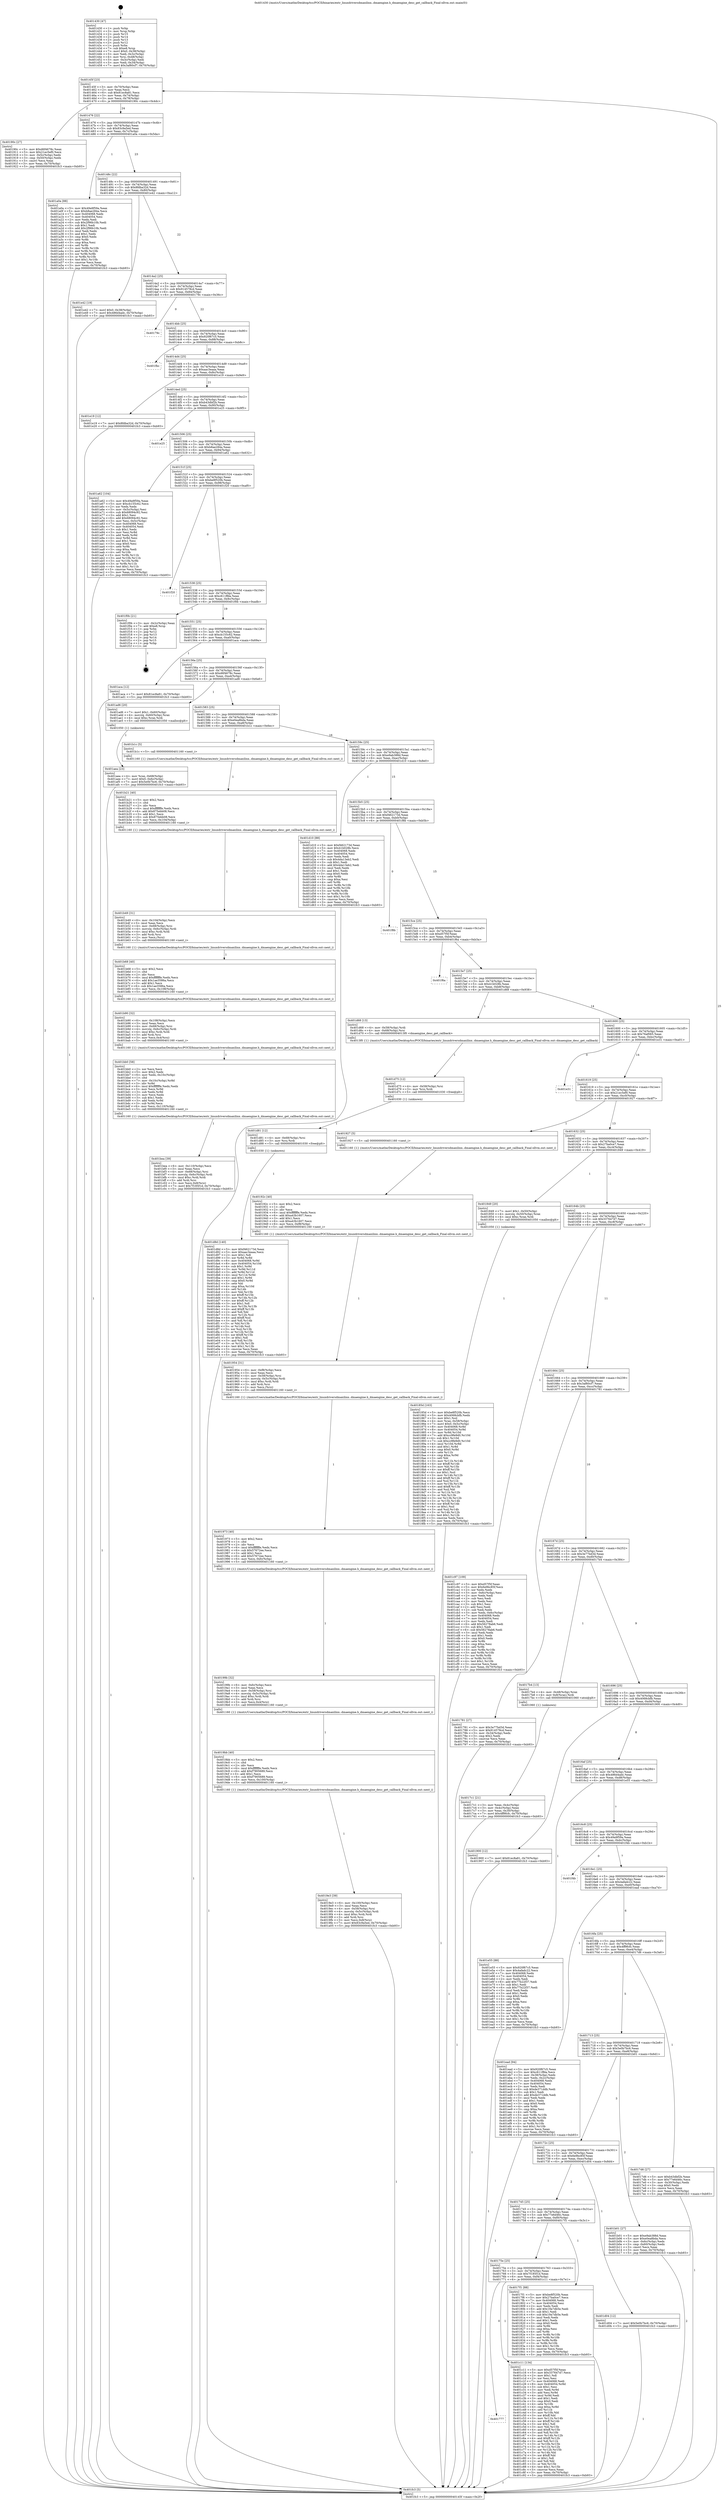 digraph "0x401430" {
  label = "0x401430 (/mnt/c/Users/mathe/Desktop/tcc/POCII/binaries/extr_linuxdriversdmaxilinx..dmaengine.h_dmaengine_desc_get_callback_Final-ollvm.out::main(0))"
  labelloc = "t"
  node[shape=record]

  Entry [label="",width=0.3,height=0.3,shape=circle,fillcolor=black,style=filled]
  "0x40145f" [label="{
     0x40145f [23]\l
     | [instrs]\l
     &nbsp;&nbsp;0x40145f \<+3\>: mov -0x70(%rbp),%eax\l
     &nbsp;&nbsp;0x401462 \<+2\>: mov %eax,%ecx\l
     &nbsp;&nbsp;0x401464 \<+6\>: sub $0x81ec8a81,%ecx\l
     &nbsp;&nbsp;0x40146a \<+3\>: mov %eax,-0x74(%rbp)\l
     &nbsp;&nbsp;0x40146d \<+3\>: mov %ecx,-0x78(%rbp)\l
     &nbsp;&nbsp;0x401470 \<+6\>: je 000000000040190c \<main+0x4dc\>\l
  }"]
  "0x40190c" [label="{
     0x40190c [27]\l
     | [instrs]\l
     &nbsp;&nbsp;0x40190c \<+5\>: mov $0xd6f4678c,%eax\l
     &nbsp;&nbsp;0x401911 \<+5\>: mov $0x21ec5ef0,%ecx\l
     &nbsp;&nbsp;0x401916 \<+3\>: mov -0x5c(%rbp),%edx\l
     &nbsp;&nbsp;0x401919 \<+3\>: cmp -0x50(%rbp),%edx\l
     &nbsp;&nbsp;0x40191c \<+3\>: cmovl %ecx,%eax\l
     &nbsp;&nbsp;0x40191f \<+3\>: mov %eax,-0x70(%rbp)\l
     &nbsp;&nbsp;0x401922 \<+5\>: jmp 0000000000401fc3 \<main+0xb93\>\l
  }"]
  "0x401476" [label="{
     0x401476 [22]\l
     | [instrs]\l
     &nbsp;&nbsp;0x401476 \<+5\>: jmp 000000000040147b \<main+0x4b\>\l
     &nbsp;&nbsp;0x40147b \<+3\>: mov -0x74(%rbp),%eax\l
     &nbsp;&nbsp;0x40147e \<+5\>: sub $0x83c9a5ed,%eax\l
     &nbsp;&nbsp;0x401483 \<+3\>: mov %eax,-0x7c(%rbp)\l
     &nbsp;&nbsp;0x401486 \<+6\>: je 0000000000401a0a \<main+0x5da\>\l
  }"]
  Exit [label="",width=0.3,height=0.3,shape=circle,fillcolor=black,style=filled,peripheries=2]
  "0x401a0a" [label="{
     0x401a0a [88]\l
     | [instrs]\l
     &nbsp;&nbsp;0x401a0a \<+5\>: mov $0x49a9f59a,%eax\l
     &nbsp;&nbsp;0x401a0f \<+5\>: mov $0xb8ae284a,%ecx\l
     &nbsp;&nbsp;0x401a14 \<+7\>: mov 0x404068,%edx\l
     &nbsp;&nbsp;0x401a1b \<+7\>: mov 0x404054,%esi\l
     &nbsp;&nbsp;0x401a22 \<+2\>: mov %edx,%edi\l
     &nbsp;&nbsp;0x401a24 \<+6\>: sub $0x2f96b10b,%edi\l
     &nbsp;&nbsp;0x401a2a \<+3\>: sub $0x1,%edi\l
     &nbsp;&nbsp;0x401a2d \<+6\>: add $0x2f96b10b,%edi\l
     &nbsp;&nbsp;0x401a33 \<+3\>: imul %edi,%edx\l
     &nbsp;&nbsp;0x401a36 \<+3\>: and $0x1,%edx\l
     &nbsp;&nbsp;0x401a39 \<+3\>: cmp $0x0,%edx\l
     &nbsp;&nbsp;0x401a3c \<+4\>: sete %r8b\l
     &nbsp;&nbsp;0x401a40 \<+3\>: cmp $0xa,%esi\l
     &nbsp;&nbsp;0x401a43 \<+4\>: setl %r9b\l
     &nbsp;&nbsp;0x401a47 \<+3\>: mov %r8b,%r10b\l
     &nbsp;&nbsp;0x401a4a \<+3\>: and %r9b,%r10b\l
     &nbsp;&nbsp;0x401a4d \<+3\>: xor %r9b,%r8b\l
     &nbsp;&nbsp;0x401a50 \<+3\>: or %r8b,%r10b\l
     &nbsp;&nbsp;0x401a53 \<+4\>: test $0x1,%r10b\l
     &nbsp;&nbsp;0x401a57 \<+3\>: cmovne %ecx,%eax\l
     &nbsp;&nbsp;0x401a5a \<+3\>: mov %eax,-0x70(%rbp)\l
     &nbsp;&nbsp;0x401a5d \<+5\>: jmp 0000000000401fc3 \<main+0xb93\>\l
  }"]
  "0x40148c" [label="{
     0x40148c [22]\l
     | [instrs]\l
     &nbsp;&nbsp;0x40148c \<+5\>: jmp 0000000000401491 \<main+0x61\>\l
     &nbsp;&nbsp;0x401491 \<+3\>: mov -0x74(%rbp),%eax\l
     &nbsp;&nbsp;0x401494 \<+5\>: sub $0x8fdba32d,%eax\l
     &nbsp;&nbsp;0x401499 \<+3\>: mov %eax,-0x80(%rbp)\l
     &nbsp;&nbsp;0x40149c \<+6\>: je 0000000000401e42 \<main+0xa12\>\l
  }"]
  "0x401d8d" [label="{
     0x401d8d [140]\l
     | [instrs]\l
     &nbsp;&nbsp;0x401d8d \<+5\>: mov $0xf462173d,%eax\l
     &nbsp;&nbsp;0x401d92 \<+5\>: mov $0xaac3eaaa,%ecx\l
     &nbsp;&nbsp;0x401d97 \<+2\>: mov $0x1,%dl\l
     &nbsp;&nbsp;0x401d99 \<+3\>: xor %r8d,%r8d\l
     &nbsp;&nbsp;0x401d9c \<+8\>: mov 0x404068,%r9d\l
     &nbsp;&nbsp;0x401da4 \<+8\>: mov 0x404054,%r10d\l
     &nbsp;&nbsp;0x401dac \<+4\>: sub $0x1,%r8d\l
     &nbsp;&nbsp;0x401db0 \<+3\>: mov %r9d,%r11d\l
     &nbsp;&nbsp;0x401db3 \<+3\>: add %r8d,%r11d\l
     &nbsp;&nbsp;0x401db6 \<+4\>: imul %r11d,%r9d\l
     &nbsp;&nbsp;0x401dba \<+4\>: and $0x1,%r9d\l
     &nbsp;&nbsp;0x401dbe \<+4\>: cmp $0x0,%r9d\l
     &nbsp;&nbsp;0x401dc2 \<+3\>: sete %bl\l
     &nbsp;&nbsp;0x401dc5 \<+4\>: cmp $0xa,%r10d\l
     &nbsp;&nbsp;0x401dc9 \<+4\>: setl %r14b\l
     &nbsp;&nbsp;0x401dcd \<+3\>: mov %bl,%r15b\l
     &nbsp;&nbsp;0x401dd0 \<+4\>: xor $0xff,%r15b\l
     &nbsp;&nbsp;0x401dd4 \<+3\>: mov %r14b,%r12b\l
     &nbsp;&nbsp;0x401dd7 \<+4\>: xor $0xff,%r12b\l
     &nbsp;&nbsp;0x401ddb \<+3\>: xor $0x1,%dl\l
     &nbsp;&nbsp;0x401dde \<+3\>: mov %r15b,%r13b\l
     &nbsp;&nbsp;0x401de1 \<+4\>: and $0xff,%r13b\l
     &nbsp;&nbsp;0x401de5 \<+2\>: and %dl,%bl\l
     &nbsp;&nbsp;0x401de7 \<+3\>: mov %r12b,%sil\l
     &nbsp;&nbsp;0x401dea \<+4\>: and $0xff,%sil\l
     &nbsp;&nbsp;0x401dee \<+3\>: and %dl,%r14b\l
     &nbsp;&nbsp;0x401df1 \<+3\>: or %bl,%r13b\l
     &nbsp;&nbsp;0x401df4 \<+3\>: or %r14b,%sil\l
     &nbsp;&nbsp;0x401df7 \<+3\>: xor %sil,%r13b\l
     &nbsp;&nbsp;0x401dfa \<+3\>: or %r12b,%r15b\l
     &nbsp;&nbsp;0x401dfd \<+4\>: xor $0xff,%r15b\l
     &nbsp;&nbsp;0x401e01 \<+3\>: or $0x1,%dl\l
     &nbsp;&nbsp;0x401e04 \<+3\>: and %dl,%r15b\l
     &nbsp;&nbsp;0x401e07 \<+3\>: or %r15b,%r13b\l
     &nbsp;&nbsp;0x401e0a \<+4\>: test $0x1,%r13b\l
     &nbsp;&nbsp;0x401e0e \<+3\>: cmovne %ecx,%eax\l
     &nbsp;&nbsp;0x401e11 \<+3\>: mov %eax,-0x70(%rbp)\l
     &nbsp;&nbsp;0x401e14 \<+5\>: jmp 0000000000401fc3 \<main+0xb93\>\l
  }"]
  "0x401e42" [label="{
     0x401e42 [19]\l
     | [instrs]\l
     &nbsp;&nbsp;0x401e42 \<+7\>: movl $0x0,-0x38(%rbp)\l
     &nbsp;&nbsp;0x401e49 \<+7\>: movl $0x486d4adc,-0x70(%rbp)\l
     &nbsp;&nbsp;0x401e50 \<+5\>: jmp 0000000000401fc3 \<main+0xb93\>\l
  }"]
  "0x4014a2" [label="{
     0x4014a2 [25]\l
     | [instrs]\l
     &nbsp;&nbsp;0x4014a2 \<+5\>: jmp 00000000004014a7 \<main+0x77\>\l
     &nbsp;&nbsp;0x4014a7 \<+3\>: mov -0x74(%rbp),%eax\l
     &nbsp;&nbsp;0x4014aa \<+5\>: sub $0x914578cd,%eax\l
     &nbsp;&nbsp;0x4014af \<+6\>: mov %eax,-0x84(%rbp)\l
     &nbsp;&nbsp;0x4014b5 \<+6\>: je 000000000040179c \<main+0x36c\>\l
  }"]
  "0x401d81" [label="{
     0x401d81 [12]\l
     | [instrs]\l
     &nbsp;&nbsp;0x401d81 \<+4\>: mov -0x68(%rbp),%rsi\l
     &nbsp;&nbsp;0x401d85 \<+3\>: mov %rsi,%rdi\l
     &nbsp;&nbsp;0x401d88 \<+5\>: call 0000000000401030 \<free@plt\>\l
     | [calls]\l
     &nbsp;&nbsp;0x401030 \{1\} (unknown)\l
  }"]
  "0x40179c" [label="{
     0x40179c\l
  }", style=dashed]
  "0x4014bb" [label="{
     0x4014bb [25]\l
     | [instrs]\l
     &nbsp;&nbsp;0x4014bb \<+5\>: jmp 00000000004014c0 \<main+0x90\>\l
     &nbsp;&nbsp;0x4014c0 \<+3\>: mov -0x74(%rbp),%eax\l
     &nbsp;&nbsp;0x4014c3 \<+5\>: sub $0x920f67c5,%eax\l
     &nbsp;&nbsp;0x4014c8 \<+6\>: mov %eax,-0x88(%rbp)\l
     &nbsp;&nbsp;0x4014ce \<+6\>: je 0000000000401fbc \<main+0xb8c\>\l
  }"]
  "0x401d75" [label="{
     0x401d75 [12]\l
     | [instrs]\l
     &nbsp;&nbsp;0x401d75 \<+4\>: mov -0x58(%rbp),%rsi\l
     &nbsp;&nbsp;0x401d79 \<+3\>: mov %rsi,%rdi\l
     &nbsp;&nbsp;0x401d7c \<+5\>: call 0000000000401030 \<free@plt\>\l
     | [calls]\l
     &nbsp;&nbsp;0x401030 \{1\} (unknown)\l
  }"]
  "0x401fbc" [label="{
     0x401fbc\l
  }", style=dashed]
  "0x4014d4" [label="{
     0x4014d4 [25]\l
     | [instrs]\l
     &nbsp;&nbsp;0x4014d4 \<+5\>: jmp 00000000004014d9 \<main+0xa9\>\l
     &nbsp;&nbsp;0x4014d9 \<+3\>: mov -0x74(%rbp),%eax\l
     &nbsp;&nbsp;0x4014dc \<+5\>: sub $0xaac3eaaa,%eax\l
     &nbsp;&nbsp;0x4014e1 \<+6\>: mov %eax,-0x8c(%rbp)\l
     &nbsp;&nbsp;0x4014e7 \<+6\>: je 0000000000401e19 \<main+0x9e9\>\l
  }"]
  "0x401777" [label="{
     0x401777\l
  }", style=dashed]
  "0x401e19" [label="{
     0x401e19 [12]\l
     | [instrs]\l
     &nbsp;&nbsp;0x401e19 \<+7\>: movl $0x8fdba32d,-0x70(%rbp)\l
     &nbsp;&nbsp;0x401e20 \<+5\>: jmp 0000000000401fc3 \<main+0xb93\>\l
  }"]
  "0x4014ed" [label="{
     0x4014ed [25]\l
     | [instrs]\l
     &nbsp;&nbsp;0x4014ed \<+5\>: jmp 00000000004014f2 \<main+0xc2\>\l
     &nbsp;&nbsp;0x4014f2 \<+3\>: mov -0x74(%rbp),%eax\l
     &nbsp;&nbsp;0x4014f5 \<+5\>: sub $0xb43dbf2b,%eax\l
     &nbsp;&nbsp;0x4014fa \<+6\>: mov %eax,-0x90(%rbp)\l
     &nbsp;&nbsp;0x401500 \<+6\>: je 0000000000401e25 \<main+0x9f5\>\l
  }"]
  "0x401c11" [label="{
     0x401c11 [134]\l
     | [instrs]\l
     &nbsp;&nbsp;0x401c11 \<+5\>: mov $0xd57f5f,%eax\l
     &nbsp;&nbsp;0x401c16 \<+5\>: mov $0x337647d7,%ecx\l
     &nbsp;&nbsp;0x401c1b \<+2\>: mov $0x1,%dl\l
     &nbsp;&nbsp;0x401c1d \<+2\>: xor %esi,%esi\l
     &nbsp;&nbsp;0x401c1f \<+7\>: mov 0x404068,%edi\l
     &nbsp;&nbsp;0x401c26 \<+8\>: mov 0x404054,%r8d\l
     &nbsp;&nbsp;0x401c2e \<+3\>: sub $0x1,%esi\l
     &nbsp;&nbsp;0x401c31 \<+3\>: mov %edi,%r9d\l
     &nbsp;&nbsp;0x401c34 \<+3\>: add %esi,%r9d\l
     &nbsp;&nbsp;0x401c37 \<+4\>: imul %r9d,%edi\l
     &nbsp;&nbsp;0x401c3b \<+3\>: and $0x1,%edi\l
     &nbsp;&nbsp;0x401c3e \<+3\>: cmp $0x0,%edi\l
     &nbsp;&nbsp;0x401c41 \<+4\>: sete %r10b\l
     &nbsp;&nbsp;0x401c45 \<+4\>: cmp $0xa,%r8d\l
     &nbsp;&nbsp;0x401c49 \<+4\>: setl %r11b\l
     &nbsp;&nbsp;0x401c4d \<+3\>: mov %r10b,%bl\l
     &nbsp;&nbsp;0x401c50 \<+3\>: xor $0xff,%bl\l
     &nbsp;&nbsp;0x401c53 \<+3\>: mov %r11b,%r14b\l
     &nbsp;&nbsp;0x401c56 \<+4\>: xor $0xff,%r14b\l
     &nbsp;&nbsp;0x401c5a \<+3\>: xor $0x1,%dl\l
     &nbsp;&nbsp;0x401c5d \<+3\>: mov %bl,%r15b\l
     &nbsp;&nbsp;0x401c60 \<+4\>: and $0xff,%r15b\l
     &nbsp;&nbsp;0x401c64 \<+3\>: and %dl,%r10b\l
     &nbsp;&nbsp;0x401c67 \<+3\>: mov %r14b,%r12b\l
     &nbsp;&nbsp;0x401c6a \<+4\>: and $0xff,%r12b\l
     &nbsp;&nbsp;0x401c6e \<+3\>: and %dl,%r11b\l
     &nbsp;&nbsp;0x401c71 \<+3\>: or %r10b,%r15b\l
     &nbsp;&nbsp;0x401c74 \<+3\>: or %r11b,%r12b\l
     &nbsp;&nbsp;0x401c77 \<+3\>: xor %r12b,%r15b\l
     &nbsp;&nbsp;0x401c7a \<+3\>: or %r14b,%bl\l
     &nbsp;&nbsp;0x401c7d \<+3\>: xor $0xff,%bl\l
     &nbsp;&nbsp;0x401c80 \<+3\>: or $0x1,%dl\l
     &nbsp;&nbsp;0x401c83 \<+2\>: and %dl,%bl\l
     &nbsp;&nbsp;0x401c85 \<+3\>: or %bl,%r15b\l
     &nbsp;&nbsp;0x401c88 \<+4\>: test $0x1,%r15b\l
     &nbsp;&nbsp;0x401c8c \<+3\>: cmovne %ecx,%eax\l
     &nbsp;&nbsp;0x401c8f \<+3\>: mov %eax,-0x70(%rbp)\l
     &nbsp;&nbsp;0x401c92 \<+5\>: jmp 0000000000401fc3 \<main+0xb93\>\l
  }"]
  "0x401e25" [label="{
     0x401e25\l
  }", style=dashed]
  "0x401506" [label="{
     0x401506 [25]\l
     | [instrs]\l
     &nbsp;&nbsp;0x401506 \<+5\>: jmp 000000000040150b \<main+0xdb\>\l
     &nbsp;&nbsp;0x40150b \<+3\>: mov -0x74(%rbp),%eax\l
     &nbsp;&nbsp;0x40150e \<+5\>: sub $0xb8ae284a,%eax\l
     &nbsp;&nbsp;0x401513 \<+6\>: mov %eax,-0x94(%rbp)\l
     &nbsp;&nbsp;0x401519 \<+6\>: je 0000000000401a62 \<main+0x632\>\l
  }"]
  "0x401bea" [label="{
     0x401bea [39]\l
     | [instrs]\l
     &nbsp;&nbsp;0x401bea \<+6\>: mov -0x110(%rbp),%ecx\l
     &nbsp;&nbsp;0x401bf0 \<+3\>: imul %eax,%ecx\l
     &nbsp;&nbsp;0x401bf3 \<+4\>: mov -0x68(%rbp),%rsi\l
     &nbsp;&nbsp;0x401bf7 \<+4\>: movslq -0x6c(%rbp),%rdi\l
     &nbsp;&nbsp;0x401bfb \<+4\>: imul $0xc,%rdi,%rdi\l
     &nbsp;&nbsp;0x401bff \<+3\>: add %rdi,%rsi\l
     &nbsp;&nbsp;0x401c02 \<+3\>: mov %ecx,0x8(%rsi)\l
     &nbsp;&nbsp;0x401c05 \<+7\>: movl $0x7f185f1d,-0x70(%rbp)\l
     &nbsp;&nbsp;0x401c0c \<+5\>: jmp 0000000000401fc3 \<main+0xb93\>\l
  }"]
  "0x401a62" [label="{
     0x401a62 [104]\l
     | [instrs]\l
     &nbsp;&nbsp;0x401a62 \<+5\>: mov $0x49a9f59a,%eax\l
     &nbsp;&nbsp;0x401a67 \<+5\>: mov $0xcb155c62,%ecx\l
     &nbsp;&nbsp;0x401a6c \<+2\>: xor %edx,%edx\l
     &nbsp;&nbsp;0x401a6e \<+3\>: mov -0x5c(%rbp),%esi\l
     &nbsp;&nbsp;0x401a71 \<+6\>: sub $0x68094c92,%esi\l
     &nbsp;&nbsp;0x401a77 \<+3\>: add $0x1,%esi\l
     &nbsp;&nbsp;0x401a7a \<+6\>: add $0x68094c92,%esi\l
     &nbsp;&nbsp;0x401a80 \<+3\>: mov %esi,-0x5c(%rbp)\l
     &nbsp;&nbsp;0x401a83 \<+7\>: mov 0x404068,%esi\l
     &nbsp;&nbsp;0x401a8a \<+7\>: mov 0x404054,%edi\l
     &nbsp;&nbsp;0x401a91 \<+3\>: sub $0x1,%edx\l
     &nbsp;&nbsp;0x401a94 \<+3\>: mov %esi,%r8d\l
     &nbsp;&nbsp;0x401a97 \<+3\>: add %edx,%r8d\l
     &nbsp;&nbsp;0x401a9a \<+4\>: imul %r8d,%esi\l
     &nbsp;&nbsp;0x401a9e \<+3\>: and $0x1,%esi\l
     &nbsp;&nbsp;0x401aa1 \<+3\>: cmp $0x0,%esi\l
     &nbsp;&nbsp;0x401aa4 \<+4\>: sete %r9b\l
     &nbsp;&nbsp;0x401aa8 \<+3\>: cmp $0xa,%edi\l
     &nbsp;&nbsp;0x401aab \<+4\>: setl %r10b\l
     &nbsp;&nbsp;0x401aaf \<+3\>: mov %r9b,%r11b\l
     &nbsp;&nbsp;0x401ab2 \<+3\>: and %r10b,%r11b\l
     &nbsp;&nbsp;0x401ab5 \<+3\>: xor %r10b,%r9b\l
     &nbsp;&nbsp;0x401ab8 \<+3\>: or %r9b,%r11b\l
     &nbsp;&nbsp;0x401abb \<+4\>: test $0x1,%r11b\l
     &nbsp;&nbsp;0x401abf \<+3\>: cmovne %ecx,%eax\l
     &nbsp;&nbsp;0x401ac2 \<+3\>: mov %eax,-0x70(%rbp)\l
     &nbsp;&nbsp;0x401ac5 \<+5\>: jmp 0000000000401fc3 \<main+0xb93\>\l
  }"]
  "0x40151f" [label="{
     0x40151f [25]\l
     | [instrs]\l
     &nbsp;&nbsp;0x40151f \<+5\>: jmp 0000000000401524 \<main+0xf4\>\l
     &nbsp;&nbsp;0x401524 \<+3\>: mov -0x74(%rbp),%eax\l
     &nbsp;&nbsp;0x401527 \<+5\>: sub $0xbe8f520b,%eax\l
     &nbsp;&nbsp;0x40152c \<+6\>: mov %eax,-0x98(%rbp)\l
     &nbsp;&nbsp;0x401532 \<+6\>: je 0000000000401f20 \<main+0xaf0\>\l
  }"]
  "0x401bb0" [label="{
     0x401bb0 [58]\l
     | [instrs]\l
     &nbsp;&nbsp;0x401bb0 \<+2\>: xor %ecx,%ecx\l
     &nbsp;&nbsp;0x401bb2 \<+5\>: mov $0x2,%edx\l
     &nbsp;&nbsp;0x401bb7 \<+6\>: mov %edx,-0x10c(%rbp)\l
     &nbsp;&nbsp;0x401bbd \<+1\>: cltd\l
     &nbsp;&nbsp;0x401bbe \<+7\>: mov -0x10c(%rbp),%r8d\l
     &nbsp;&nbsp;0x401bc5 \<+3\>: idiv %r8d\l
     &nbsp;&nbsp;0x401bc8 \<+6\>: imul $0xfffffffe,%edx,%edx\l
     &nbsp;&nbsp;0x401bce \<+3\>: mov %ecx,%r9d\l
     &nbsp;&nbsp;0x401bd1 \<+3\>: sub %edx,%r9d\l
     &nbsp;&nbsp;0x401bd4 \<+2\>: mov %ecx,%edx\l
     &nbsp;&nbsp;0x401bd6 \<+3\>: sub $0x1,%edx\l
     &nbsp;&nbsp;0x401bd9 \<+3\>: add %edx,%r9d\l
     &nbsp;&nbsp;0x401bdc \<+3\>: sub %r9d,%ecx\l
     &nbsp;&nbsp;0x401bdf \<+6\>: mov %ecx,-0x110(%rbp)\l
     &nbsp;&nbsp;0x401be5 \<+5\>: call 0000000000401160 \<next_i\>\l
     | [calls]\l
     &nbsp;&nbsp;0x401160 \{1\} (/mnt/c/Users/mathe/Desktop/tcc/POCII/binaries/extr_linuxdriversdmaxilinx..dmaengine.h_dmaengine_desc_get_callback_Final-ollvm.out::next_i)\l
  }"]
  "0x401f20" [label="{
     0x401f20\l
  }", style=dashed]
  "0x401538" [label="{
     0x401538 [25]\l
     | [instrs]\l
     &nbsp;&nbsp;0x401538 \<+5\>: jmp 000000000040153d \<main+0x10d\>\l
     &nbsp;&nbsp;0x40153d \<+3\>: mov -0x74(%rbp),%eax\l
     &nbsp;&nbsp;0x401540 \<+5\>: sub $0xc611ffda,%eax\l
     &nbsp;&nbsp;0x401545 \<+6\>: mov %eax,-0x9c(%rbp)\l
     &nbsp;&nbsp;0x40154b \<+6\>: je 0000000000401f0b \<main+0xadb\>\l
  }"]
  "0x401b90" [label="{
     0x401b90 [32]\l
     | [instrs]\l
     &nbsp;&nbsp;0x401b90 \<+6\>: mov -0x108(%rbp),%ecx\l
     &nbsp;&nbsp;0x401b96 \<+3\>: imul %eax,%ecx\l
     &nbsp;&nbsp;0x401b99 \<+4\>: mov -0x68(%rbp),%rsi\l
     &nbsp;&nbsp;0x401b9d \<+4\>: movslq -0x6c(%rbp),%rdi\l
     &nbsp;&nbsp;0x401ba1 \<+4\>: imul $0xc,%rdi,%rdi\l
     &nbsp;&nbsp;0x401ba5 \<+3\>: add %rdi,%rsi\l
     &nbsp;&nbsp;0x401ba8 \<+3\>: mov %ecx,0x4(%rsi)\l
     &nbsp;&nbsp;0x401bab \<+5\>: call 0000000000401160 \<next_i\>\l
     | [calls]\l
     &nbsp;&nbsp;0x401160 \{1\} (/mnt/c/Users/mathe/Desktop/tcc/POCII/binaries/extr_linuxdriversdmaxilinx..dmaengine.h_dmaengine_desc_get_callback_Final-ollvm.out::next_i)\l
  }"]
  "0x401f0b" [label="{
     0x401f0b [21]\l
     | [instrs]\l
     &nbsp;&nbsp;0x401f0b \<+3\>: mov -0x2c(%rbp),%eax\l
     &nbsp;&nbsp;0x401f0e \<+7\>: add $0xe8,%rsp\l
     &nbsp;&nbsp;0x401f15 \<+1\>: pop %rbx\l
     &nbsp;&nbsp;0x401f16 \<+2\>: pop %r12\l
     &nbsp;&nbsp;0x401f18 \<+2\>: pop %r13\l
     &nbsp;&nbsp;0x401f1a \<+2\>: pop %r14\l
     &nbsp;&nbsp;0x401f1c \<+2\>: pop %r15\l
     &nbsp;&nbsp;0x401f1e \<+1\>: pop %rbp\l
     &nbsp;&nbsp;0x401f1f \<+1\>: ret\l
  }"]
  "0x401551" [label="{
     0x401551 [25]\l
     | [instrs]\l
     &nbsp;&nbsp;0x401551 \<+5\>: jmp 0000000000401556 \<main+0x126\>\l
     &nbsp;&nbsp;0x401556 \<+3\>: mov -0x74(%rbp),%eax\l
     &nbsp;&nbsp;0x401559 \<+5\>: sub $0xcb155c62,%eax\l
     &nbsp;&nbsp;0x40155e \<+6\>: mov %eax,-0xa0(%rbp)\l
     &nbsp;&nbsp;0x401564 \<+6\>: je 0000000000401aca \<main+0x69a\>\l
  }"]
  "0x401b68" [label="{
     0x401b68 [40]\l
     | [instrs]\l
     &nbsp;&nbsp;0x401b68 \<+5\>: mov $0x2,%ecx\l
     &nbsp;&nbsp;0x401b6d \<+1\>: cltd\l
     &nbsp;&nbsp;0x401b6e \<+2\>: idiv %ecx\l
     &nbsp;&nbsp;0x401b70 \<+6\>: imul $0xfffffffe,%edx,%ecx\l
     &nbsp;&nbsp;0x401b76 \<+6\>: add $0x1ae3586a,%ecx\l
     &nbsp;&nbsp;0x401b7c \<+3\>: add $0x1,%ecx\l
     &nbsp;&nbsp;0x401b7f \<+6\>: sub $0x1ae3586a,%ecx\l
     &nbsp;&nbsp;0x401b85 \<+6\>: mov %ecx,-0x108(%rbp)\l
     &nbsp;&nbsp;0x401b8b \<+5\>: call 0000000000401160 \<next_i\>\l
     | [calls]\l
     &nbsp;&nbsp;0x401160 \{1\} (/mnt/c/Users/mathe/Desktop/tcc/POCII/binaries/extr_linuxdriversdmaxilinx..dmaengine.h_dmaengine_desc_get_callback_Final-ollvm.out::next_i)\l
  }"]
  "0x401aca" [label="{
     0x401aca [12]\l
     | [instrs]\l
     &nbsp;&nbsp;0x401aca \<+7\>: movl $0x81ec8a81,-0x70(%rbp)\l
     &nbsp;&nbsp;0x401ad1 \<+5\>: jmp 0000000000401fc3 \<main+0xb93\>\l
  }"]
  "0x40156a" [label="{
     0x40156a [25]\l
     | [instrs]\l
     &nbsp;&nbsp;0x40156a \<+5\>: jmp 000000000040156f \<main+0x13f\>\l
     &nbsp;&nbsp;0x40156f \<+3\>: mov -0x74(%rbp),%eax\l
     &nbsp;&nbsp;0x401572 \<+5\>: sub $0xd6f4678c,%eax\l
     &nbsp;&nbsp;0x401577 \<+6\>: mov %eax,-0xa4(%rbp)\l
     &nbsp;&nbsp;0x40157d \<+6\>: je 0000000000401ad6 \<main+0x6a6\>\l
  }"]
  "0x401b49" [label="{
     0x401b49 [31]\l
     | [instrs]\l
     &nbsp;&nbsp;0x401b49 \<+6\>: mov -0x104(%rbp),%ecx\l
     &nbsp;&nbsp;0x401b4f \<+3\>: imul %eax,%ecx\l
     &nbsp;&nbsp;0x401b52 \<+4\>: mov -0x68(%rbp),%rsi\l
     &nbsp;&nbsp;0x401b56 \<+4\>: movslq -0x6c(%rbp),%rdi\l
     &nbsp;&nbsp;0x401b5a \<+4\>: imul $0xc,%rdi,%rdi\l
     &nbsp;&nbsp;0x401b5e \<+3\>: add %rdi,%rsi\l
     &nbsp;&nbsp;0x401b61 \<+2\>: mov %ecx,(%rsi)\l
     &nbsp;&nbsp;0x401b63 \<+5\>: call 0000000000401160 \<next_i\>\l
     | [calls]\l
     &nbsp;&nbsp;0x401160 \{1\} (/mnt/c/Users/mathe/Desktop/tcc/POCII/binaries/extr_linuxdriversdmaxilinx..dmaengine.h_dmaengine_desc_get_callback_Final-ollvm.out::next_i)\l
  }"]
  "0x401ad6" [label="{
     0x401ad6 [20]\l
     | [instrs]\l
     &nbsp;&nbsp;0x401ad6 \<+7\>: movl $0x1,-0x60(%rbp)\l
     &nbsp;&nbsp;0x401add \<+4\>: movslq -0x60(%rbp),%rax\l
     &nbsp;&nbsp;0x401ae1 \<+4\>: imul $0xc,%rax,%rdi\l
     &nbsp;&nbsp;0x401ae5 \<+5\>: call 0000000000401050 \<malloc@plt\>\l
     | [calls]\l
     &nbsp;&nbsp;0x401050 \{1\} (unknown)\l
  }"]
  "0x401583" [label="{
     0x401583 [25]\l
     | [instrs]\l
     &nbsp;&nbsp;0x401583 \<+5\>: jmp 0000000000401588 \<main+0x158\>\l
     &nbsp;&nbsp;0x401588 \<+3\>: mov -0x74(%rbp),%eax\l
     &nbsp;&nbsp;0x40158b \<+5\>: sub $0xe0ea8bda,%eax\l
     &nbsp;&nbsp;0x401590 \<+6\>: mov %eax,-0xa8(%rbp)\l
     &nbsp;&nbsp;0x401596 \<+6\>: je 0000000000401b1c \<main+0x6ec\>\l
  }"]
  "0x401b21" [label="{
     0x401b21 [40]\l
     | [instrs]\l
     &nbsp;&nbsp;0x401b21 \<+5\>: mov $0x2,%ecx\l
     &nbsp;&nbsp;0x401b26 \<+1\>: cltd\l
     &nbsp;&nbsp;0x401b27 \<+2\>: idiv %ecx\l
     &nbsp;&nbsp;0x401b29 \<+6\>: imul $0xfffffffe,%edx,%ecx\l
     &nbsp;&nbsp;0x401b2f \<+6\>: add $0x875ebb08,%ecx\l
     &nbsp;&nbsp;0x401b35 \<+3\>: add $0x1,%ecx\l
     &nbsp;&nbsp;0x401b38 \<+6\>: sub $0x875ebb08,%ecx\l
     &nbsp;&nbsp;0x401b3e \<+6\>: mov %ecx,-0x104(%rbp)\l
     &nbsp;&nbsp;0x401b44 \<+5\>: call 0000000000401160 \<next_i\>\l
     | [calls]\l
     &nbsp;&nbsp;0x401160 \{1\} (/mnt/c/Users/mathe/Desktop/tcc/POCII/binaries/extr_linuxdriversdmaxilinx..dmaengine.h_dmaengine_desc_get_callback_Final-ollvm.out::next_i)\l
  }"]
  "0x401b1c" [label="{
     0x401b1c [5]\l
     | [instrs]\l
     &nbsp;&nbsp;0x401b1c \<+5\>: call 0000000000401160 \<next_i\>\l
     | [calls]\l
     &nbsp;&nbsp;0x401160 \{1\} (/mnt/c/Users/mathe/Desktop/tcc/POCII/binaries/extr_linuxdriversdmaxilinx..dmaengine.h_dmaengine_desc_get_callback_Final-ollvm.out::next_i)\l
  }"]
  "0x40159c" [label="{
     0x40159c [25]\l
     | [instrs]\l
     &nbsp;&nbsp;0x40159c \<+5\>: jmp 00000000004015a1 \<main+0x171\>\l
     &nbsp;&nbsp;0x4015a1 \<+3\>: mov -0x74(%rbp),%eax\l
     &nbsp;&nbsp;0x4015a4 \<+5\>: sub $0xe9ab388d,%eax\l
     &nbsp;&nbsp;0x4015a9 \<+6\>: mov %eax,-0xac(%rbp)\l
     &nbsp;&nbsp;0x4015af \<+6\>: je 0000000000401d10 \<main+0x8e0\>\l
  }"]
  "0x401aea" [label="{
     0x401aea [23]\l
     | [instrs]\l
     &nbsp;&nbsp;0x401aea \<+4\>: mov %rax,-0x68(%rbp)\l
     &nbsp;&nbsp;0x401aee \<+7\>: movl $0x0,-0x6c(%rbp)\l
     &nbsp;&nbsp;0x401af5 \<+7\>: movl $0x5e0b7bc6,-0x70(%rbp)\l
     &nbsp;&nbsp;0x401afc \<+5\>: jmp 0000000000401fc3 \<main+0xb93\>\l
  }"]
  "0x401d10" [label="{
     0x401d10 [88]\l
     | [instrs]\l
     &nbsp;&nbsp;0x401d10 \<+5\>: mov $0xf462173d,%eax\l
     &nbsp;&nbsp;0x401d15 \<+5\>: mov $0x41b028b,%ecx\l
     &nbsp;&nbsp;0x401d1a \<+7\>: mov 0x404068,%edx\l
     &nbsp;&nbsp;0x401d21 \<+7\>: mov 0x404054,%esi\l
     &nbsp;&nbsp;0x401d28 \<+2\>: mov %edx,%edi\l
     &nbsp;&nbsp;0x401d2a \<+6\>: sub $0x4da13eb2,%edi\l
     &nbsp;&nbsp;0x401d30 \<+3\>: sub $0x1,%edi\l
     &nbsp;&nbsp;0x401d33 \<+6\>: add $0x4da13eb2,%edi\l
     &nbsp;&nbsp;0x401d39 \<+3\>: imul %edi,%edx\l
     &nbsp;&nbsp;0x401d3c \<+3\>: and $0x1,%edx\l
     &nbsp;&nbsp;0x401d3f \<+3\>: cmp $0x0,%edx\l
     &nbsp;&nbsp;0x401d42 \<+4\>: sete %r8b\l
     &nbsp;&nbsp;0x401d46 \<+3\>: cmp $0xa,%esi\l
     &nbsp;&nbsp;0x401d49 \<+4\>: setl %r9b\l
     &nbsp;&nbsp;0x401d4d \<+3\>: mov %r8b,%r10b\l
     &nbsp;&nbsp;0x401d50 \<+3\>: and %r9b,%r10b\l
     &nbsp;&nbsp;0x401d53 \<+3\>: xor %r9b,%r8b\l
     &nbsp;&nbsp;0x401d56 \<+3\>: or %r8b,%r10b\l
     &nbsp;&nbsp;0x401d59 \<+4\>: test $0x1,%r10b\l
     &nbsp;&nbsp;0x401d5d \<+3\>: cmovne %ecx,%eax\l
     &nbsp;&nbsp;0x401d60 \<+3\>: mov %eax,-0x70(%rbp)\l
     &nbsp;&nbsp;0x401d63 \<+5\>: jmp 0000000000401fc3 \<main+0xb93\>\l
  }"]
  "0x4015b5" [label="{
     0x4015b5 [25]\l
     | [instrs]\l
     &nbsp;&nbsp;0x4015b5 \<+5\>: jmp 00000000004015ba \<main+0x18a\>\l
     &nbsp;&nbsp;0x4015ba \<+3\>: mov -0x74(%rbp),%eax\l
     &nbsp;&nbsp;0x4015bd \<+5\>: sub $0xf462173d,%eax\l
     &nbsp;&nbsp;0x4015c2 \<+6\>: mov %eax,-0xb0(%rbp)\l
     &nbsp;&nbsp;0x4015c8 \<+6\>: je 0000000000401f8b \<main+0xb5b\>\l
  }"]
  "0x4019e3" [label="{
     0x4019e3 [39]\l
     | [instrs]\l
     &nbsp;&nbsp;0x4019e3 \<+6\>: mov -0x100(%rbp),%ecx\l
     &nbsp;&nbsp;0x4019e9 \<+3\>: imul %eax,%ecx\l
     &nbsp;&nbsp;0x4019ec \<+4\>: mov -0x58(%rbp),%rsi\l
     &nbsp;&nbsp;0x4019f0 \<+4\>: movslq -0x5c(%rbp),%rdi\l
     &nbsp;&nbsp;0x4019f4 \<+4\>: imul $0xc,%rdi,%rdi\l
     &nbsp;&nbsp;0x4019f8 \<+3\>: add %rdi,%rsi\l
     &nbsp;&nbsp;0x4019fb \<+3\>: mov %ecx,0x8(%rsi)\l
     &nbsp;&nbsp;0x4019fe \<+7\>: movl $0x83c9a5ed,-0x70(%rbp)\l
     &nbsp;&nbsp;0x401a05 \<+5\>: jmp 0000000000401fc3 \<main+0xb93\>\l
  }"]
  "0x401f8b" [label="{
     0x401f8b\l
  }", style=dashed]
  "0x4015ce" [label="{
     0x4015ce [25]\l
     | [instrs]\l
     &nbsp;&nbsp;0x4015ce \<+5\>: jmp 00000000004015d3 \<main+0x1a3\>\l
     &nbsp;&nbsp;0x4015d3 \<+3\>: mov -0x74(%rbp),%eax\l
     &nbsp;&nbsp;0x4015d6 \<+5\>: sub $0xd57f5f,%eax\l
     &nbsp;&nbsp;0x4015db \<+6\>: mov %eax,-0xb4(%rbp)\l
     &nbsp;&nbsp;0x4015e1 \<+6\>: je 0000000000401f6a \<main+0xb3a\>\l
  }"]
  "0x4019bb" [label="{
     0x4019bb [40]\l
     | [instrs]\l
     &nbsp;&nbsp;0x4019bb \<+5\>: mov $0x2,%ecx\l
     &nbsp;&nbsp;0x4019c0 \<+1\>: cltd\l
     &nbsp;&nbsp;0x4019c1 \<+2\>: idiv %ecx\l
     &nbsp;&nbsp;0x4019c3 \<+6\>: imul $0xfffffffe,%edx,%ecx\l
     &nbsp;&nbsp;0x4019c9 \<+6\>: add $0xf7905689,%ecx\l
     &nbsp;&nbsp;0x4019cf \<+3\>: add $0x1,%ecx\l
     &nbsp;&nbsp;0x4019d2 \<+6\>: sub $0xf7905689,%ecx\l
     &nbsp;&nbsp;0x4019d8 \<+6\>: mov %ecx,-0x100(%rbp)\l
     &nbsp;&nbsp;0x4019de \<+5\>: call 0000000000401160 \<next_i\>\l
     | [calls]\l
     &nbsp;&nbsp;0x401160 \{1\} (/mnt/c/Users/mathe/Desktop/tcc/POCII/binaries/extr_linuxdriversdmaxilinx..dmaengine.h_dmaengine_desc_get_callback_Final-ollvm.out::next_i)\l
  }"]
  "0x401f6a" [label="{
     0x401f6a\l
  }", style=dashed]
  "0x4015e7" [label="{
     0x4015e7 [25]\l
     | [instrs]\l
     &nbsp;&nbsp;0x4015e7 \<+5\>: jmp 00000000004015ec \<main+0x1bc\>\l
     &nbsp;&nbsp;0x4015ec \<+3\>: mov -0x74(%rbp),%eax\l
     &nbsp;&nbsp;0x4015ef \<+5\>: sub $0x41b028b,%eax\l
     &nbsp;&nbsp;0x4015f4 \<+6\>: mov %eax,-0xb8(%rbp)\l
     &nbsp;&nbsp;0x4015fa \<+6\>: je 0000000000401d68 \<main+0x938\>\l
  }"]
  "0x40199b" [label="{
     0x40199b [32]\l
     | [instrs]\l
     &nbsp;&nbsp;0x40199b \<+6\>: mov -0xfc(%rbp),%ecx\l
     &nbsp;&nbsp;0x4019a1 \<+3\>: imul %eax,%ecx\l
     &nbsp;&nbsp;0x4019a4 \<+4\>: mov -0x58(%rbp),%rsi\l
     &nbsp;&nbsp;0x4019a8 \<+4\>: movslq -0x5c(%rbp),%rdi\l
     &nbsp;&nbsp;0x4019ac \<+4\>: imul $0xc,%rdi,%rdi\l
     &nbsp;&nbsp;0x4019b0 \<+3\>: add %rdi,%rsi\l
     &nbsp;&nbsp;0x4019b3 \<+3\>: mov %ecx,0x4(%rsi)\l
     &nbsp;&nbsp;0x4019b6 \<+5\>: call 0000000000401160 \<next_i\>\l
     | [calls]\l
     &nbsp;&nbsp;0x401160 \{1\} (/mnt/c/Users/mathe/Desktop/tcc/POCII/binaries/extr_linuxdriversdmaxilinx..dmaengine.h_dmaengine_desc_get_callback_Final-ollvm.out::next_i)\l
  }"]
  "0x401d68" [label="{
     0x401d68 [13]\l
     | [instrs]\l
     &nbsp;&nbsp;0x401d68 \<+4\>: mov -0x58(%rbp),%rdi\l
     &nbsp;&nbsp;0x401d6c \<+4\>: mov -0x68(%rbp),%rsi\l
     &nbsp;&nbsp;0x401d70 \<+5\>: call 00000000004013f0 \<dmaengine_desc_get_callback\>\l
     | [calls]\l
     &nbsp;&nbsp;0x4013f0 \{1\} (/mnt/c/Users/mathe/Desktop/tcc/POCII/binaries/extr_linuxdriversdmaxilinx..dmaengine.h_dmaengine_desc_get_callback_Final-ollvm.out::dmaengine_desc_get_callback)\l
  }"]
  "0x401600" [label="{
     0x401600 [25]\l
     | [instrs]\l
     &nbsp;&nbsp;0x401600 \<+5\>: jmp 0000000000401605 \<main+0x1d5\>\l
     &nbsp;&nbsp;0x401605 \<+3\>: mov -0x74(%rbp),%eax\l
     &nbsp;&nbsp;0x401608 \<+5\>: sub $0x76af065,%eax\l
     &nbsp;&nbsp;0x40160d \<+6\>: mov %eax,-0xbc(%rbp)\l
     &nbsp;&nbsp;0x401613 \<+6\>: je 0000000000401e31 \<main+0xa01\>\l
  }"]
  "0x401973" [label="{
     0x401973 [40]\l
     | [instrs]\l
     &nbsp;&nbsp;0x401973 \<+5\>: mov $0x2,%ecx\l
     &nbsp;&nbsp;0x401978 \<+1\>: cltd\l
     &nbsp;&nbsp;0x401979 \<+2\>: idiv %ecx\l
     &nbsp;&nbsp;0x40197b \<+6\>: imul $0xfffffffe,%edx,%ecx\l
     &nbsp;&nbsp;0x401981 \<+6\>: sub $0x57672ee,%ecx\l
     &nbsp;&nbsp;0x401987 \<+3\>: add $0x1,%ecx\l
     &nbsp;&nbsp;0x40198a \<+6\>: add $0x57672ee,%ecx\l
     &nbsp;&nbsp;0x401990 \<+6\>: mov %ecx,-0xfc(%rbp)\l
     &nbsp;&nbsp;0x401996 \<+5\>: call 0000000000401160 \<next_i\>\l
     | [calls]\l
     &nbsp;&nbsp;0x401160 \{1\} (/mnt/c/Users/mathe/Desktop/tcc/POCII/binaries/extr_linuxdriversdmaxilinx..dmaengine.h_dmaengine_desc_get_callback_Final-ollvm.out::next_i)\l
  }"]
  "0x401e31" [label="{
     0x401e31\l
  }", style=dashed]
  "0x401619" [label="{
     0x401619 [25]\l
     | [instrs]\l
     &nbsp;&nbsp;0x401619 \<+5\>: jmp 000000000040161e \<main+0x1ee\>\l
     &nbsp;&nbsp;0x40161e \<+3\>: mov -0x74(%rbp),%eax\l
     &nbsp;&nbsp;0x401621 \<+5\>: sub $0x21ec5ef0,%eax\l
     &nbsp;&nbsp;0x401626 \<+6\>: mov %eax,-0xc0(%rbp)\l
     &nbsp;&nbsp;0x40162c \<+6\>: je 0000000000401927 \<main+0x4f7\>\l
  }"]
  "0x401954" [label="{
     0x401954 [31]\l
     | [instrs]\l
     &nbsp;&nbsp;0x401954 \<+6\>: mov -0xf8(%rbp),%ecx\l
     &nbsp;&nbsp;0x40195a \<+3\>: imul %eax,%ecx\l
     &nbsp;&nbsp;0x40195d \<+4\>: mov -0x58(%rbp),%rsi\l
     &nbsp;&nbsp;0x401961 \<+4\>: movslq -0x5c(%rbp),%rdi\l
     &nbsp;&nbsp;0x401965 \<+4\>: imul $0xc,%rdi,%rdi\l
     &nbsp;&nbsp;0x401969 \<+3\>: add %rdi,%rsi\l
     &nbsp;&nbsp;0x40196c \<+2\>: mov %ecx,(%rsi)\l
     &nbsp;&nbsp;0x40196e \<+5\>: call 0000000000401160 \<next_i\>\l
     | [calls]\l
     &nbsp;&nbsp;0x401160 \{1\} (/mnt/c/Users/mathe/Desktop/tcc/POCII/binaries/extr_linuxdriversdmaxilinx..dmaengine.h_dmaengine_desc_get_callback_Final-ollvm.out::next_i)\l
  }"]
  "0x401927" [label="{
     0x401927 [5]\l
     | [instrs]\l
     &nbsp;&nbsp;0x401927 \<+5\>: call 0000000000401160 \<next_i\>\l
     | [calls]\l
     &nbsp;&nbsp;0x401160 \{1\} (/mnt/c/Users/mathe/Desktop/tcc/POCII/binaries/extr_linuxdriversdmaxilinx..dmaengine.h_dmaengine_desc_get_callback_Final-ollvm.out::next_i)\l
  }"]
  "0x401632" [label="{
     0x401632 [25]\l
     | [instrs]\l
     &nbsp;&nbsp;0x401632 \<+5\>: jmp 0000000000401637 \<main+0x207\>\l
     &nbsp;&nbsp;0x401637 \<+3\>: mov -0x74(%rbp),%eax\l
     &nbsp;&nbsp;0x40163a \<+5\>: sub $0x27ba0ce7,%eax\l
     &nbsp;&nbsp;0x40163f \<+6\>: mov %eax,-0xc4(%rbp)\l
     &nbsp;&nbsp;0x401645 \<+6\>: je 0000000000401849 \<main+0x419\>\l
  }"]
  "0x40192c" [label="{
     0x40192c [40]\l
     | [instrs]\l
     &nbsp;&nbsp;0x40192c \<+5\>: mov $0x2,%ecx\l
     &nbsp;&nbsp;0x401931 \<+1\>: cltd\l
     &nbsp;&nbsp;0x401932 \<+2\>: idiv %ecx\l
     &nbsp;&nbsp;0x401934 \<+6\>: imul $0xfffffffe,%edx,%ecx\l
     &nbsp;&nbsp;0x40193a \<+6\>: add $0xa43b1607,%ecx\l
     &nbsp;&nbsp;0x401940 \<+3\>: add $0x1,%ecx\l
     &nbsp;&nbsp;0x401943 \<+6\>: sub $0xa43b1607,%ecx\l
     &nbsp;&nbsp;0x401949 \<+6\>: mov %ecx,-0xf8(%rbp)\l
     &nbsp;&nbsp;0x40194f \<+5\>: call 0000000000401160 \<next_i\>\l
     | [calls]\l
     &nbsp;&nbsp;0x401160 \{1\} (/mnt/c/Users/mathe/Desktop/tcc/POCII/binaries/extr_linuxdriversdmaxilinx..dmaengine.h_dmaengine_desc_get_callback_Final-ollvm.out::next_i)\l
  }"]
  "0x401849" [label="{
     0x401849 [20]\l
     | [instrs]\l
     &nbsp;&nbsp;0x401849 \<+7\>: movl $0x1,-0x50(%rbp)\l
     &nbsp;&nbsp;0x401850 \<+4\>: movslq -0x50(%rbp),%rax\l
     &nbsp;&nbsp;0x401854 \<+4\>: imul $0xc,%rax,%rdi\l
     &nbsp;&nbsp;0x401858 \<+5\>: call 0000000000401050 \<malloc@plt\>\l
     | [calls]\l
     &nbsp;&nbsp;0x401050 \{1\} (unknown)\l
  }"]
  "0x40164b" [label="{
     0x40164b [25]\l
     | [instrs]\l
     &nbsp;&nbsp;0x40164b \<+5\>: jmp 0000000000401650 \<main+0x220\>\l
     &nbsp;&nbsp;0x401650 \<+3\>: mov -0x74(%rbp),%eax\l
     &nbsp;&nbsp;0x401653 \<+5\>: sub $0x337647d7,%eax\l
     &nbsp;&nbsp;0x401658 \<+6\>: mov %eax,-0xc8(%rbp)\l
     &nbsp;&nbsp;0x40165e \<+6\>: je 0000000000401c97 \<main+0x867\>\l
  }"]
  "0x40185d" [label="{
     0x40185d [163]\l
     | [instrs]\l
     &nbsp;&nbsp;0x40185d \<+5\>: mov $0xbe8f520b,%ecx\l
     &nbsp;&nbsp;0x401862 \<+5\>: mov $0x4068cbfb,%edx\l
     &nbsp;&nbsp;0x401867 \<+3\>: mov $0x1,%sil\l
     &nbsp;&nbsp;0x40186a \<+4\>: mov %rax,-0x58(%rbp)\l
     &nbsp;&nbsp;0x40186e \<+7\>: movl $0x0,-0x5c(%rbp)\l
     &nbsp;&nbsp;0x401875 \<+8\>: mov 0x404068,%r8d\l
     &nbsp;&nbsp;0x40187d \<+8\>: mov 0x404054,%r9d\l
     &nbsp;&nbsp;0x401885 \<+3\>: mov %r8d,%r10d\l
     &nbsp;&nbsp;0x401888 \<+7\>: add $0xcc9fe9d0,%r10d\l
     &nbsp;&nbsp;0x40188f \<+4\>: sub $0x1,%r10d\l
     &nbsp;&nbsp;0x401893 \<+7\>: sub $0xcc9fe9d0,%r10d\l
     &nbsp;&nbsp;0x40189a \<+4\>: imul %r10d,%r8d\l
     &nbsp;&nbsp;0x40189e \<+4\>: and $0x1,%r8d\l
     &nbsp;&nbsp;0x4018a2 \<+4\>: cmp $0x0,%r8d\l
     &nbsp;&nbsp;0x4018a6 \<+4\>: sete %r11b\l
     &nbsp;&nbsp;0x4018aa \<+4\>: cmp $0xa,%r9d\l
     &nbsp;&nbsp;0x4018ae \<+3\>: setl %bl\l
     &nbsp;&nbsp;0x4018b1 \<+3\>: mov %r11b,%r14b\l
     &nbsp;&nbsp;0x4018b4 \<+4\>: xor $0xff,%r14b\l
     &nbsp;&nbsp;0x4018b8 \<+3\>: mov %bl,%r15b\l
     &nbsp;&nbsp;0x4018bb \<+4\>: xor $0xff,%r15b\l
     &nbsp;&nbsp;0x4018bf \<+4\>: xor $0x1,%sil\l
     &nbsp;&nbsp;0x4018c3 \<+3\>: mov %r14b,%r12b\l
     &nbsp;&nbsp;0x4018c6 \<+4\>: and $0xff,%r12b\l
     &nbsp;&nbsp;0x4018ca \<+3\>: and %sil,%r11b\l
     &nbsp;&nbsp;0x4018cd \<+3\>: mov %r15b,%r13b\l
     &nbsp;&nbsp;0x4018d0 \<+4\>: and $0xff,%r13b\l
     &nbsp;&nbsp;0x4018d4 \<+3\>: and %sil,%bl\l
     &nbsp;&nbsp;0x4018d7 \<+3\>: or %r11b,%r12b\l
     &nbsp;&nbsp;0x4018da \<+3\>: or %bl,%r13b\l
     &nbsp;&nbsp;0x4018dd \<+3\>: xor %r13b,%r12b\l
     &nbsp;&nbsp;0x4018e0 \<+3\>: or %r15b,%r14b\l
     &nbsp;&nbsp;0x4018e3 \<+4\>: xor $0xff,%r14b\l
     &nbsp;&nbsp;0x4018e7 \<+4\>: or $0x1,%sil\l
     &nbsp;&nbsp;0x4018eb \<+3\>: and %sil,%r14b\l
     &nbsp;&nbsp;0x4018ee \<+3\>: or %r14b,%r12b\l
     &nbsp;&nbsp;0x4018f1 \<+4\>: test $0x1,%r12b\l
     &nbsp;&nbsp;0x4018f5 \<+3\>: cmovne %edx,%ecx\l
     &nbsp;&nbsp;0x4018f8 \<+3\>: mov %ecx,-0x70(%rbp)\l
     &nbsp;&nbsp;0x4018fb \<+5\>: jmp 0000000000401fc3 \<main+0xb93\>\l
  }"]
  "0x401c97" [label="{
     0x401c97 [109]\l
     | [instrs]\l
     &nbsp;&nbsp;0x401c97 \<+5\>: mov $0xd57f5f,%eax\l
     &nbsp;&nbsp;0x401c9c \<+5\>: mov $0x6e9bc85f,%ecx\l
     &nbsp;&nbsp;0x401ca1 \<+2\>: xor %edx,%edx\l
     &nbsp;&nbsp;0x401ca3 \<+3\>: mov -0x6c(%rbp),%esi\l
     &nbsp;&nbsp;0x401ca6 \<+2\>: mov %edx,%edi\l
     &nbsp;&nbsp;0x401ca8 \<+2\>: sub %esi,%edi\l
     &nbsp;&nbsp;0x401caa \<+2\>: mov %edx,%esi\l
     &nbsp;&nbsp;0x401cac \<+3\>: sub $0x1,%esi\l
     &nbsp;&nbsp;0x401caf \<+2\>: add %esi,%edi\l
     &nbsp;&nbsp;0x401cb1 \<+2\>: sub %edi,%edx\l
     &nbsp;&nbsp;0x401cb3 \<+3\>: mov %edx,-0x6c(%rbp)\l
     &nbsp;&nbsp;0x401cb6 \<+7\>: mov 0x404068,%edx\l
     &nbsp;&nbsp;0x401cbd \<+7\>: mov 0x404054,%esi\l
     &nbsp;&nbsp;0x401cc4 \<+2\>: mov %edx,%edi\l
     &nbsp;&nbsp;0x401cc6 \<+6\>: add $0x56278ab6,%edi\l
     &nbsp;&nbsp;0x401ccc \<+3\>: sub $0x1,%edi\l
     &nbsp;&nbsp;0x401ccf \<+6\>: sub $0x56278ab6,%edi\l
     &nbsp;&nbsp;0x401cd5 \<+3\>: imul %edi,%edx\l
     &nbsp;&nbsp;0x401cd8 \<+3\>: and $0x1,%edx\l
     &nbsp;&nbsp;0x401cdb \<+3\>: cmp $0x0,%edx\l
     &nbsp;&nbsp;0x401cde \<+4\>: sete %r8b\l
     &nbsp;&nbsp;0x401ce2 \<+3\>: cmp $0xa,%esi\l
     &nbsp;&nbsp;0x401ce5 \<+4\>: setl %r9b\l
     &nbsp;&nbsp;0x401ce9 \<+3\>: mov %r8b,%r10b\l
     &nbsp;&nbsp;0x401cec \<+3\>: and %r9b,%r10b\l
     &nbsp;&nbsp;0x401cef \<+3\>: xor %r9b,%r8b\l
     &nbsp;&nbsp;0x401cf2 \<+3\>: or %r8b,%r10b\l
     &nbsp;&nbsp;0x401cf5 \<+4\>: test $0x1,%r10b\l
     &nbsp;&nbsp;0x401cf9 \<+3\>: cmovne %ecx,%eax\l
     &nbsp;&nbsp;0x401cfc \<+3\>: mov %eax,-0x70(%rbp)\l
     &nbsp;&nbsp;0x401cff \<+5\>: jmp 0000000000401fc3 \<main+0xb93\>\l
  }"]
  "0x401664" [label="{
     0x401664 [25]\l
     | [instrs]\l
     &nbsp;&nbsp;0x401664 \<+5\>: jmp 0000000000401669 \<main+0x239\>\l
     &nbsp;&nbsp;0x401669 \<+3\>: mov -0x74(%rbp),%eax\l
     &nbsp;&nbsp;0x40166c \<+5\>: sub $0x3af60cf7,%eax\l
     &nbsp;&nbsp;0x401671 \<+6\>: mov %eax,-0xcc(%rbp)\l
     &nbsp;&nbsp;0x401677 \<+6\>: je 0000000000401781 \<main+0x351\>\l
  }"]
  "0x40175e" [label="{
     0x40175e [25]\l
     | [instrs]\l
     &nbsp;&nbsp;0x40175e \<+5\>: jmp 0000000000401763 \<main+0x333\>\l
     &nbsp;&nbsp;0x401763 \<+3\>: mov -0x74(%rbp),%eax\l
     &nbsp;&nbsp;0x401766 \<+5\>: sub $0x7f185f1d,%eax\l
     &nbsp;&nbsp;0x40176b \<+6\>: mov %eax,-0xf4(%rbp)\l
     &nbsp;&nbsp;0x401771 \<+6\>: je 0000000000401c11 \<main+0x7e1\>\l
  }"]
  "0x401781" [label="{
     0x401781 [27]\l
     | [instrs]\l
     &nbsp;&nbsp;0x401781 \<+5\>: mov $0x3e77bd3d,%eax\l
     &nbsp;&nbsp;0x401786 \<+5\>: mov $0x914578cd,%ecx\l
     &nbsp;&nbsp;0x40178b \<+3\>: mov -0x34(%rbp),%edx\l
     &nbsp;&nbsp;0x40178e \<+3\>: cmp $0x2,%edx\l
     &nbsp;&nbsp;0x401791 \<+3\>: cmovne %ecx,%eax\l
     &nbsp;&nbsp;0x401794 \<+3\>: mov %eax,-0x70(%rbp)\l
     &nbsp;&nbsp;0x401797 \<+5\>: jmp 0000000000401fc3 \<main+0xb93\>\l
  }"]
  "0x40167d" [label="{
     0x40167d [25]\l
     | [instrs]\l
     &nbsp;&nbsp;0x40167d \<+5\>: jmp 0000000000401682 \<main+0x252\>\l
     &nbsp;&nbsp;0x401682 \<+3\>: mov -0x74(%rbp),%eax\l
     &nbsp;&nbsp;0x401685 \<+5\>: sub $0x3e77bd3d,%eax\l
     &nbsp;&nbsp;0x40168a \<+6\>: mov %eax,-0xd0(%rbp)\l
     &nbsp;&nbsp;0x401690 \<+6\>: je 00000000004017b4 \<main+0x384\>\l
  }"]
  "0x401fc3" [label="{
     0x401fc3 [5]\l
     | [instrs]\l
     &nbsp;&nbsp;0x401fc3 \<+5\>: jmp 000000000040145f \<main+0x2f\>\l
  }"]
  "0x401430" [label="{
     0x401430 [47]\l
     | [instrs]\l
     &nbsp;&nbsp;0x401430 \<+1\>: push %rbp\l
     &nbsp;&nbsp;0x401431 \<+3\>: mov %rsp,%rbp\l
     &nbsp;&nbsp;0x401434 \<+2\>: push %r15\l
     &nbsp;&nbsp;0x401436 \<+2\>: push %r14\l
     &nbsp;&nbsp;0x401438 \<+2\>: push %r13\l
     &nbsp;&nbsp;0x40143a \<+2\>: push %r12\l
     &nbsp;&nbsp;0x40143c \<+1\>: push %rbx\l
     &nbsp;&nbsp;0x40143d \<+7\>: sub $0xe8,%rsp\l
     &nbsp;&nbsp;0x401444 \<+7\>: movl $0x0,-0x38(%rbp)\l
     &nbsp;&nbsp;0x40144b \<+3\>: mov %edi,-0x3c(%rbp)\l
     &nbsp;&nbsp;0x40144e \<+4\>: mov %rsi,-0x48(%rbp)\l
     &nbsp;&nbsp;0x401452 \<+3\>: mov -0x3c(%rbp),%edi\l
     &nbsp;&nbsp;0x401455 \<+3\>: mov %edi,-0x34(%rbp)\l
     &nbsp;&nbsp;0x401458 \<+7\>: movl $0x3af60cf7,-0x70(%rbp)\l
  }"]
  "0x4017f1" [label="{
     0x4017f1 [88]\l
     | [instrs]\l
     &nbsp;&nbsp;0x4017f1 \<+5\>: mov $0xbe8f520b,%eax\l
     &nbsp;&nbsp;0x4017f6 \<+5\>: mov $0x27ba0ce7,%ecx\l
     &nbsp;&nbsp;0x4017fb \<+7\>: mov 0x404068,%edx\l
     &nbsp;&nbsp;0x401802 \<+7\>: mov 0x404054,%esi\l
     &nbsp;&nbsp;0x401809 \<+2\>: mov %edx,%edi\l
     &nbsp;&nbsp;0x40180b \<+6\>: add $0x19a7db5e,%edi\l
     &nbsp;&nbsp;0x401811 \<+3\>: sub $0x1,%edi\l
     &nbsp;&nbsp;0x401814 \<+6\>: sub $0x19a7db5e,%edi\l
     &nbsp;&nbsp;0x40181a \<+3\>: imul %edi,%edx\l
     &nbsp;&nbsp;0x40181d \<+3\>: and $0x1,%edx\l
     &nbsp;&nbsp;0x401820 \<+3\>: cmp $0x0,%edx\l
     &nbsp;&nbsp;0x401823 \<+4\>: sete %r8b\l
     &nbsp;&nbsp;0x401827 \<+3\>: cmp $0xa,%esi\l
     &nbsp;&nbsp;0x40182a \<+4\>: setl %r9b\l
     &nbsp;&nbsp;0x40182e \<+3\>: mov %r8b,%r10b\l
     &nbsp;&nbsp;0x401831 \<+3\>: and %r9b,%r10b\l
     &nbsp;&nbsp;0x401834 \<+3\>: xor %r9b,%r8b\l
     &nbsp;&nbsp;0x401837 \<+3\>: or %r8b,%r10b\l
     &nbsp;&nbsp;0x40183a \<+4\>: test $0x1,%r10b\l
     &nbsp;&nbsp;0x40183e \<+3\>: cmovne %ecx,%eax\l
     &nbsp;&nbsp;0x401841 \<+3\>: mov %eax,-0x70(%rbp)\l
     &nbsp;&nbsp;0x401844 \<+5\>: jmp 0000000000401fc3 \<main+0xb93\>\l
  }"]
  "0x4017b4" [label="{
     0x4017b4 [13]\l
     | [instrs]\l
     &nbsp;&nbsp;0x4017b4 \<+4\>: mov -0x48(%rbp),%rax\l
     &nbsp;&nbsp;0x4017b8 \<+4\>: mov 0x8(%rax),%rdi\l
     &nbsp;&nbsp;0x4017bc \<+5\>: call 0000000000401060 \<atoi@plt\>\l
     | [calls]\l
     &nbsp;&nbsp;0x401060 \{1\} (unknown)\l
  }"]
  "0x401696" [label="{
     0x401696 [25]\l
     | [instrs]\l
     &nbsp;&nbsp;0x401696 \<+5\>: jmp 000000000040169b \<main+0x26b\>\l
     &nbsp;&nbsp;0x40169b \<+3\>: mov -0x74(%rbp),%eax\l
     &nbsp;&nbsp;0x40169e \<+5\>: sub $0x4068cbfb,%eax\l
     &nbsp;&nbsp;0x4016a3 \<+6\>: mov %eax,-0xd4(%rbp)\l
     &nbsp;&nbsp;0x4016a9 \<+6\>: je 0000000000401900 \<main+0x4d0\>\l
  }"]
  "0x4017c1" [label="{
     0x4017c1 [21]\l
     | [instrs]\l
     &nbsp;&nbsp;0x4017c1 \<+3\>: mov %eax,-0x4c(%rbp)\l
     &nbsp;&nbsp;0x4017c4 \<+3\>: mov -0x4c(%rbp),%eax\l
     &nbsp;&nbsp;0x4017c7 \<+3\>: mov %eax,-0x30(%rbp)\l
     &nbsp;&nbsp;0x4017ca \<+7\>: movl $0x4ff9fcfc,-0x70(%rbp)\l
     &nbsp;&nbsp;0x4017d1 \<+5\>: jmp 0000000000401fc3 \<main+0xb93\>\l
  }"]
  "0x401745" [label="{
     0x401745 [25]\l
     | [instrs]\l
     &nbsp;&nbsp;0x401745 \<+5\>: jmp 000000000040174a \<main+0x31a\>\l
     &nbsp;&nbsp;0x40174a \<+3\>: mov -0x74(%rbp),%eax\l
     &nbsp;&nbsp;0x40174d \<+5\>: sub $0x77e6d46c,%eax\l
     &nbsp;&nbsp;0x401752 \<+6\>: mov %eax,-0xf0(%rbp)\l
     &nbsp;&nbsp;0x401758 \<+6\>: je 00000000004017f1 \<main+0x3c1\>\l
  }"]
  "0x401900" [label="{
     0x401900 [12]\l
     | [instrs]\l
     &nbsp;&nbsp;0x401900 \<+7\>: movl $0x81ec8a81,-0x70(%rbp)\l
     &nbsp;&nbsp;0x401907 \<+5\>: jmp 0000000000401fc3 \<main+0xb93\>\l
  }"]
  "0x4016af" [label="{
     0x4016af [25]\l
     | [instrs]\l
     &nbsp;&nbsp;0x4016af \<+5\>: jmp 00000000004016b4 \<main+0x284\>\l
     &nbsp;&nbsp;0x4016b4 \<+3\>: mov -0x74(%rbp),%eax\l
     &nbsp;&nbsp;0x4016b7 \<+5\>: sub $0x486d4adc,%eax\l
     &nbsp;&nbsp;0x4016bc \<+6\>: mov %eax,-0xd8(%rbp)\l
     &nbsp;&nbsp;0x4016c2 \<+6\>: je 0000000000401e55 \<main+0xa25\>\l
  }"]
  "0x401d04" [label="{
     0x401d04 [12]\l
     | [instrs]\l
     &nbsp;&nbsp;0x401d04 \<+7\>: movl $0x5e0b7bc6,-0x70(%rbp)\l
     &nbsp;&nbsp;0x401d0b \<+5\>: jmp 0000000000401fc3 \<main+0xb93\>\l
  }"]
  "0x401e55" [label="{
     0x401e55 [88]\l
     | [instrs]\l
     &nbsp;&nbsp;0x401e55 \<+5\>: mov $0x920f67c5,%eax\l
     &nbsp;&nbsp;0x401e5a \<+5\>: mov $0x4afadc22,%ecx\l
     &nbsp;&nbsp;0x401e5f \<+7\>: mov 0x404068,%edx\l
     &nbsp;&nbsp;0x401e66 \<+7\>: mov 0x404054,%esi\l
     &nbsp;&nbsp;0x401e6d \<+2\>: mov %edx,%edi\l
     &nbsp;&nbsp;0x401e6f \<+6\>: add $0x77b22f37,%edi\l
     &nbsp;&nbsp;0x401e75 \<+3\>: sub $0x1,%edi\l
     &nbsp;&nbsp;0x401e78 \<+6\>: sub $0x77b22f37,%edi\l
     &nbsp;&nbsp;0x401e7e \<+3\>: imul %edi,%edx\l
     &nbsp;&nbsp;0x401e81 \<+3\>: and $0x1,%edx\l
     &nbsp;&nbsp;0x401e84 \<+3\>: cmp $0x0,%edx\l
     &nbsp;&nbsp;0x401e87 \<+4\>: sete %r8b\l
     &nbsp;&nbsp;0x401e8b \<+3\>: cmp $0xa,%esi\l
     &nbsp;&nbsp;0x401e8e \<+4\>: setl %r9b\l
     &nbsp;&nbsp;0x401e92 \<+3\>: mov %r8b,%r10b\l
     &nbsp;&nbsp;0x401e95 \<+3\>: and %r9b,%r10b\l
     &nbsp;&nbsp;0x401e98 \<+3\>: xor %r9b,%r8b\l
     &nbsp;&nbsp;0x401e9b \<+3\>: or %r8b,%r10b\l
     &nbsp;&nbsp;0x401e9e \<+4\>: test $0x1,%r10b\l
     &nbsp;&nbsp;0x401ea2 \<+3\>: cmovne %ecx,%eax\l
     &nbsp;&nbsp;0x401ea5 \<+3\>: mov %eax,-0x70(%rbp)\l
     &nbsp;&nbsp;0x401ea8 \<+5\>: jmp 0000000000401fc3 \<main+0xb93\>\l
  }"]
  "0x4016c8" [label="{
     0x4016c8 [25]\l
     | [instrs]\l
     &nbsp;&nbsp;0x4016c8 \<+5\>: jmp 00000000004016cd \<main+0x29d\>\l
     &nbsp;&nbsp;0x4016cd \<+3\>: mov -0x74(%rbp),%eax\l
     &nbsp;&nbsp;0x4016d0 \<+5\>: sub $0x49a9f59a,%eax\l
     &nbsp;&nbsp;0x4016d5 \<+6\>: mov %eax,-0xdc(%rbp)\l
     &nbsp;&nbsp;0x4016db \<+6\>: je 0000000000401f4b \<main+0xb1b\>\l
  }"]
  "0x40172c" [label="{
     0x40172c [25]\l
     | [instrs]\l
     &nbsp;&nbsp;0x40172c \<+5\>: jmp 0000000000401731 \<main+0x301\>\l
     &nbsp;&nbsp;0x401731 \<+3\>: mov -0x74(%rbp),%eax\l
     &nbsp;&nbsp;0x401734 \<+5\>: sub $0x6e9bc85f,%eax\l
     &nbsp;&nbsp;0x401739 \<+6\>: mov %eax,-0xec(%rbp)\l
     &nbsp;&nbsp;0x40173f \<+6\>: je 0000000000401d04 \<main+0x8d4\>\l
  }"]
  "0x401f4b" [label="{
     0x401f4b\l
  }", style=dashed]
  "0x4016e1" [label="{
     0x4016e1 [25]\l
     | [instrs]\l
     &nbsp;&nbsp;0x4016e1 \<+5\>: jmp 00000000004016e6 \<main+0x2b6\>\l
     &nbsp;&nbsp;0x4016e6 \<+3\>: mov -0x74(%rbp),%eax\l
     &nbsp;&nbsp;0x4016e9 \<+5\>: sub $0x4afadc22,%eax\l
     &nbsp;&nbsp;0x4016ee \<+6\>: mov %eax,-0xe0(%rbp)\l
     &nbsp;&nbsp;0x4016f4 \<+6\>: je 0000000000401ead \<main+0xa7d\>\l
  }"]
  "0x401b01" [label="{
     0x401b01 [27]\l
     | [instrs]\l
     &nbsp;&nbsp;0x401b01 \<+5\>: mov $0xe9ab388d,%eax\l
     &nbsp;&nbsp;0x401b06 \<+5\>: mov $0xe0ea8bda,%ecx\l
     &nbsp;&nbsp;0x401b0b \<+3\>: mov -0x6c(%rbp),%edx\l
     &nbsp;&nbsp;0x401b0e \<+3\>: cmp -0x60(%rbp),%edx\l
     &nbsp;&nbsp;0x401b11 \<+3\>: cmovl %ecx,%eax\l
     &nbsp;&nbsp;0x401b14 \<+3\>: mov %eax,-0x70(%rbp)\l
     &nbsp;&nbsp;0x401b17 \<+5\>: jmp 0000000000401fc3 \<main+0xb93\>\l
  }"]
  "0x401ead" [label="{
     0x401ead [94]\l
     | [instrs]\l
     &nbsp;&nbsp;0x401ead \<+5\>: mov $0x920f67c5,%eax\l
     &nbsp;&nbsp;0x401eb2 \<+5\>: mov $0xc611ffda,%ecx\l
     &nbsp;&nbsp;0x401eb7 \<+3\>: mov -0x38(%rbp),%edx\l
     &nbsp;&nbsp;0x401eba \<+3\>: mov %edx,-0x2c(%rbp)\l
     &nbsp;&nbsp;0x401ebd \<+7\>: mov 0x404068,%edx\l
     &nbsp;&nbsp;0x401ec4 \<+7\>: mov 0x404054,%esi\l
     &nbsp;&nbsp;0x401ecb \<+2\>: mov %edx,%edi\l
     &nbsp;&nbsp;0x401ecd \<+6\>: sub $0xde371ddb,%edi\l
     &nbsp;&nbsp;0x401ed3 \<+3\>: sub $0x1,%edi\l
     &nbsp;&nbsp;0x401ed6 \<+6\>: add $0xde371ddb,%edi\l
     &nbsp;&nbsp;0x401edc \<+3\>: imul %edi,%edx\l
     &nbsp;&nbsp;0x401edf \<+3\>: and $0x1,%edx\l
     &nbsp;&nbsp;0x401ee2 \<+3\>: cmp $0x0,%edx\l
     &nbsp;&nbsp;0x401ee5 \<+4\>: sete %r8b\l
     &nbsp;&nbsp;0x401ee9 \<+3\>: cmp $0xa,%esi\l
     &nbsp;&nbsp;0x401eec \<+4\>: setl %r9b\l
     &nbsp;&nbsp;0x401ef0 \<+3\>: mov %r8b,%r10b\l
     &nbsp;&nbsp;0x401ef3 \<+3\>: and %r9b,%r10b\l
     &nbsp;&nbsp;0x401ef6 \<+3\>: xor %r9b,%r8b\l
     &nbsp;&nbsp;0x401ef9 \<+3\>: or %r8b,%r10b\l
     &nbsp;&nbsp;0x401efc \<+4\>: test $0x1,%r10b\l
     &nbsp;&nbsp;0x401f00 \<+3\>: cmovne %ecx,%eax\l
     &nbsp;&nbsp;0x401f03 \<+3\>: mov %eax,-0x70(%rbp)\l
     &nbsp;&nbsp;0x401f06 \<+5\>: jmp 0000000000401fc3 \<main+0xb93\>\l
  }"]
  "0x4016fa" [label="{
     0x4016fa [25]\l
     | [instrs]\l
     &nbsp;&nbsp;0x4016fa \<+5\>: jmp 00000000004016ff \<main+0x2cf\>\l
     &nbsp;&nbsp;0x4016ff \<+3\>: mov -0x74(%rbp),%eax\l
     &nbsp;&nbsp;0x401702 \<+5\>: sub $0x4ff9fcfc,%eax\l
     &nbsp;&nbsp;0x401707 \<+6\>: mov %eax,-0xe4(%rbp)\l
     &nbsp;&nbsp;0x40170d \<+6\>: je 00000000004017d6 \<main+0x3a6\>\l
  }"]
  "0x401713" [label="{
     0x401713 [25]\l
     | [instrs]\l
     &nbsp;&nbsp;0x401713 \<+5\>: jmp 0000000000401718 \<main+0x2e8\>\l
     &nbsp;&nbsp;0x401718 \<+3\>: mov -0x74(%rbp),%eax\l
     &nbsp;&nbsp;0x40171b \<+5\>: sub $0x5e0b7bc6,%eax\l
     &nbsp;&nbsp;0x401720 \<+6\>: mov %eax,-0xe8(%rbp)\l
     &nbsp;&nbsp;0x401726 \<+6\>: je 0000000000401b01 \<main+0x6d1\>\l
  }"]
  "0x4017d6" [label="{
     0x4017d6 [27]\l
     | [instrs]\l
     &nbsp;&nbsp;0x4017d6 \<+5\>: mov $0xb43dbf2b,%eax\l
     &nbsp;&nbsp;0x4017db \<+5\>: mov $0x77e6d46c,%ecx\l
     &nbsp;&nbsp;0x4017e0 \<+3\>: mov -0x30(%rbp),%edx\l
     &nbsp;&nbsp;0x4017e3 \<+3\>: cmp $0x0,%edx\l
     &nbsp;&nbsp;0x4017e6 \<+3\>: cmove %ecx,%eax\l
     &nbsp;&nbsp;0x4017e9 \<+3\>: mov %eax,-0x70(%rbp)\l
     &nbsp;&nbsp;0x4017ec \<+5\>: jmp 0000000000401fc3 \<main+0xb93\>\l
  }"]
  Entry -> "0x401430" [label=" 1"]
  "0x40145f" -> "0x40190c" [label=" 2"]
  "0x40145f" -> "0x401476" [label=" 24"]
  "0x401f0b" -> Exit [label=" 1"]
  "0x401476" -> "0x401a0a" [label=" 1"]
  "0x401476" -> "0x40148c" [label=" 23"]
  "0x401ead" -> "0x401fc3" [label=" 1"]
  "0x40148c" -> "0x401e42" [label=" 1"]
  "0x40148c" -> "0x4014a2" [label=" 22"]
  "0x401e55" -> "0x401fc3" [label=" 1"]
  "0x4014a2" -> "0x40179c" [label=" 0"]
  "0x4014a2" -> "0x4014bb" [label=" 22"]
  "0x401e42" -> "0x401fc3" [label=" 1"]
  "0x4014bb" -> "0x401fbc" [label=" 0"]
  "0x4014bb" -> "0x4014d4" [label=" 22"]
  "0x401e19" -> "0x401fc3" [label=" 1"]
  "0x4014d4" -> "0x401e19" [label=" 1"]
  "0x4014d4" -> "0x4014ed" [label=" 21"]
  "0x401d8d" -> "0x401fc3" [label=" 1"]
  "0x4014ed" -> "0x401e25" [label=" 0"]
  "0x4014ed" -> "0x401506" [label=" 21"]
  "0x401d81" -> "0x401d8d" [label=" 1"]
  "0x401506" -> "0x401a62" [label=" 1"]
  "0x401506" -> "0x40151f" [label=" 20"]
  "0x401d68" -> "0x401d75" [label=" 1"]
  "0x40151f" -> "0x401f20" [label=" 0"]
  "0x40151f" -> "0x401538" [label=" 20"]
  "0x401d10" -> "0x401fc3" [label=" 1"]
  "0x401538" -> "0x401f0b" [label=" 1"]
  "0x401538" -> "0x401551" [label=" 19"]
  "0x401d04" -> "0x401fc3" [label=" 1"]
  "0x401551" -> "0x401aca" [label=" 1"]
  "0x401551" -> "0x40156a" [label=" 18"]
  "0x401c97" -> "0x401fc3" [label=" 1"]
  "0x40156a" -> "0x401ad6" [label=" 1"]
  "0x40156a" -> "0x401583" [label=" 17"]
  "0x401c11" -> "0x401fc3" [label=" 1"]
  "0x401583" -> "0x401b1c" [label=" 1"]
  "0x401583" -> "0x40159c" [label=" 16"]
  "0x40175e" -> "0x401777" [label=" 0"]
  "0x40159c" -> "0x401d10" [label=" 1"]
  "0x40159c" -> "0x4015b5" [label=" 15"]
  "0x40175e" -> "0x401c11" [label=" 1"]
  "0x4015b5" -> "0x401f8b" [label=" 0"]
  "0x4015b5" -> "0x4015ce" [label=" 15"]
  "0x401d75" -> "0x401d81" [label=" 1"]
  "0x4015ce" -> "0x401f6a" [label=" 0"]
  "0x4015ce" -> "0x4015e7" [label=" 15"]
  "0x401bea" -> "0x401fc3" [label=" 1"]
  "0x4015e7" -> "0x401d68" [label=" 1"]
  "0x4015e7" -> "0x401600" [label=" 14"]
  "0x401bb0" -> "0x401bea" [label=" 1"]
  "0x401600" -> "0x401e31" [label=" 0"]
  "0x401600" -> "0x401619" [label=" 14"]
  "0x401b90" -> "0x401bb0" [label=" 1"]
  "0x401619" -> "0x401927" [label=" 1"]
  "0x401619" -> "0x401632" [label=" 13"]
  "0x401b68" -> "0x401b90" [label=" 1"]
  "0x401632" -> "0x401849" [label=" 1"]
  "0x401632" -> "0x40164b" [label=" 12"]
  "0x401b49" -> "0x401b68" [label=" 1"]
  "0x40164b" -> "0x401c97" [label=" 1"]
  "0x40164b" -> "0x401664" [label=" 11"]
  "0x401b21" -> "0x401b49" [label=" 1"]
  "0x401664" -> "0x401781" [label=" 1"]
  "0x401664" -> "0x40167d" [label=" 10"]
  "0x401781" -> "0x401fc3" [label=" 1"]
  "0x401430" -> "0x40145f" [label=" 1"]
  "0x401fc3" -> "0x40145f" [label=" 25"]
  "0x401b1c" -> "0x401b21" [label=" 1"]
  "0x40167d" -> "0x4017b4" [label=" 1"]
  "0x40167d" -> "0x401696" [label=" 9"]
  "0x4017b4" -> "0x4017c1" [label=" 1"]
  "0x4017c1" -> "0x401fc3" [label=" 1"]
  "0x401b01" -> "0x401fc3" [label=" 2"]
  "0x401696" -> "0x401900" [label=" 1"]
  "0x401696" -> "0x4016af" [label=" 8"]
  "0x401ad6" -> "0x401aea" [label=" 1"]
  "0x4016af" -> "0x401e55" [label=" 1"]
  "0x4016af" -> "0x4016c8" [label=" 7"]
  "0x401aca" -> "0x401fc3" [label=" 1"]
  "0x4016c8" -> "0x401f4b" [label=" 0"]
  "0x4016c8" -> "0x4016e1" [label=" 7"]
  "0x401a0a" -> "0x401fc3" [label=" 1"]
  "0x4016e1" -> "0x401ead" [label=" 1"]
  "0x4016e1" -> "0x4016fa" [label=" 6"]
  "0x4019e3" -> "0x401fc3" [label=" 1"]
  "0x4016fa" -> "0x4017d6" [label=" 1"]
  "0x4016fa" -> "0x401713" [label=" 5"]
  "0x4017d6" -> "0x401fc3" [label=" 1"]
  "0x4019bb" -> "0x4019e3" [label=" 1"]
  "0x401713" -> "0x401b01" [label=" 2"]
  "0x401713" -> "0x40172c" [label=" 3"]
  "0x401a62" -> "0x401fc3" [label=" 1"]
  "0x40172c" -> "0x401d04" [label=" 1"]
  "0x40172c" -> "0x401745" [label=" 2"]
  "0x401aea" -> "0x401fc3" [label=" 1"]
  "0x401745" -> "0x4017f1" [label=" 1"]
  "0x401745" -> "0x40175e" [label=" 1"]
  "0x4017f1" -> "0x401fc3" [label=" 1"]
  "0x401849" -> "0x40185d" [label=" 1"]
  "0x40185d" -> "0x401fc3" [label=" 1"]
  "0x401900" -> "0x401fc3" [label=" 1"]
  "0x40190c" -> "0x401fc3" [label=" 2"]
  "0x401927" -> "0x40192c" [label=" 1"]
  "0x40192c" -> "0x401954" [label=" 1"]
  "0x401954" -> "0x401973" [label=" 1"]
  "0x401973" -> "0x40199b" [label=" 1"]
  "0x40199b" -> "0x4019bb" [label=" 1"]
}

